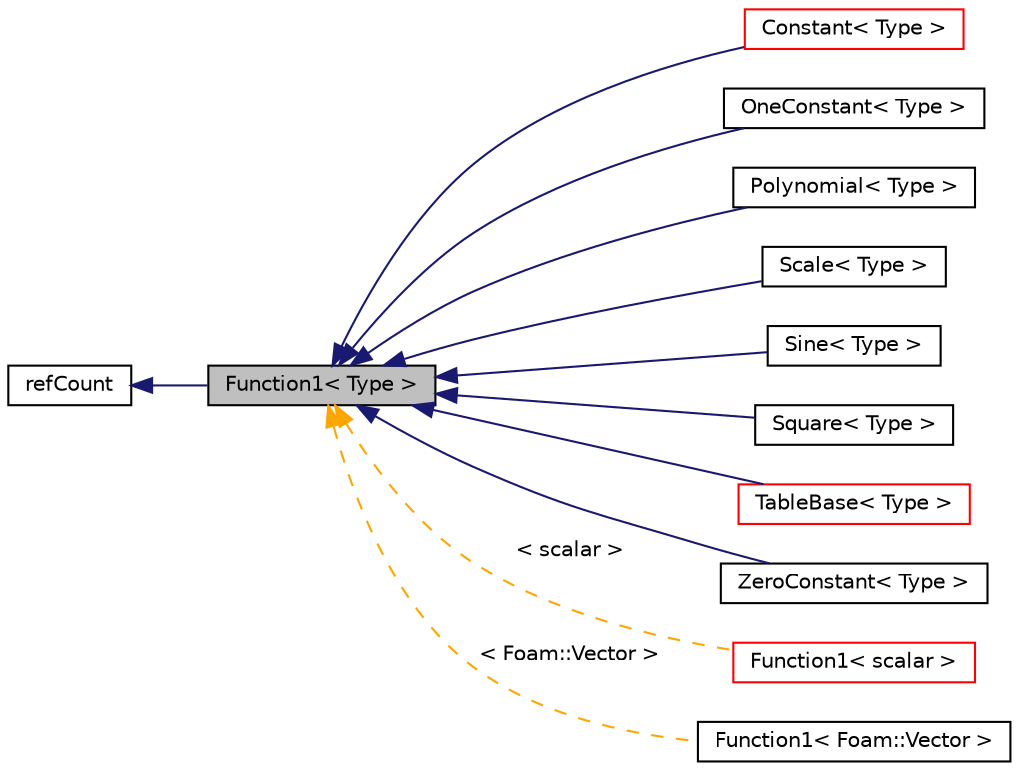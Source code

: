 digraph "Function1&lt; Type &gt;"
{
  bgcolor="transparent";
  edge [fontname="Helvetica",fontsize="10",labelfontname="Helvetica",labelfontsize="10"];
  node [fontname="Helvetica",fontsize="10",shape=record];
  rankdir="LR";
  Node1 [label="Function1\< Type \>",height=0.2,width=0.4,color="black", fillcolor="grey75", style="filled" fontcolor="black"];
  Node2 -> Node1 [dir="back",color="midnightblue",fontsize="10",style="solid",fontname="Helvetica"];
  Node2 [label="refCount",height=0.2,width=0.4,color="black",URL="$classFoam_1_1refCount.html",tooltip="Reference counter for various OpenFOAM components. "];
  Node1 -> Node3 [dir="back",color="midnightblue",fontsize="10",style="solid",fontname="Helvetica"];
  Node3 [label="Constant\< Type \>",height=0.2,width=0.4,color="red",URL="$classFoam_1_1Function1Types_1_1Constant.html",tooltip="Templated function that returns a constant value. "];
  Node1 -> Node4 [dir="back",color="midnightblue",fontsize="10",style="solid",fontname="Helvetica"];
  Node4 [label="OneConstant\< Type \>",height=0.2,width=0.4,color="black",URL="$classFoam_1_1Function1Types_1_1OneConstant.html",tooltip="Templated function that returns the corresponding 1 (one). "];
  Node1 -> Node5 [dir="back",color="midnightblue",fontsize="10",style="solid",fontname="Helvetica"];
  Node5 [label="Polynomial\< Type \>",height=0.2,width=0.4,color="black",URL="$classFoam_1_1Function1Types_1_1Polynomial.html"];
  Node1 -> Node6 [dir="back",color="midnightblue",fontsize="10",style="solid",fontname="Helvetica"];
  Node6 [label="Scale\< Type \>",height=0.2,width=0.4,color="black",URL="$classFoam_1_1Function1Types_1_1Scale.html",tooltip="Function1 which scales a given &#39;value&#39; function by a scalar &#39;scale&#39; function. "];
  Node1 -> Node7 [dir="back",color="midnightblue",fontsize="10",style="solid",fontname="Helvetica"];
  Node7 [label="Sine\< Type \>",height=0.2,width=0.4,color="black",URL="$classFoam_1_1Function1Types_1_1Sine.html",tooltip="Templated sine function with support for an offset level. "];
  Node1 -> Node8 [dir="back",color="midnightblue",fontsize="10",style="solid",fontname="Helvetica"];
  Node8 [label="Square\< Type \>",height=0.2,width=0.4,color="black",URL="$classFoam_1_1Function1Types_1_1Square.html",tooltip="Templated square-wave function with support for an offset level. "];
  Node1 -> Node9 [dir="back",color="midnightblue",fontsize="10",style="solid",fontname="Helvetica"];
  Node9 [label="TableBase\< Type \>",height=0.2,width=0.4,color="red",URL="$classFoam_1_1Function1Types_1_1TableBase.html",tooltip="Base class for table with bounds handling, interpolation and integration. "];
  Node1 -> Node10 [dir="back",color="midnightblue",fontsize="10",style="solid",fontname="Helvetica"];
  Node10 [label="ZeroConstant\< Type \>",height=0.2,width=0.4,color="black",URL="$classFoam_1_1Function1Types_1_1ZeroConstant.html",tooltip="Templated function that returns the corresponding 0 (zero). "];
  Node1 -> Node11 [dir="back",color="orange",fontsize="10",style="dashed",label=" \< scalar \>" ,fontname="Helvetica"];
  Node11 [label="Function1\< scalar \>",height=0.2,width=0.4,color="red",URL="$classFoam_1_1Function1.html"];
  Node1 -> Node12 [dir="back",color="orange",fontsize="10",style="dashed",label=" \< Foam::Vector \>" ,fontname="Helvetica"];
  Node12 [label="Function1\< Foam::Vector \>",height=0.2,width=0.4,color="black",URL="$classFoam_1_1Function1.html"];
}
